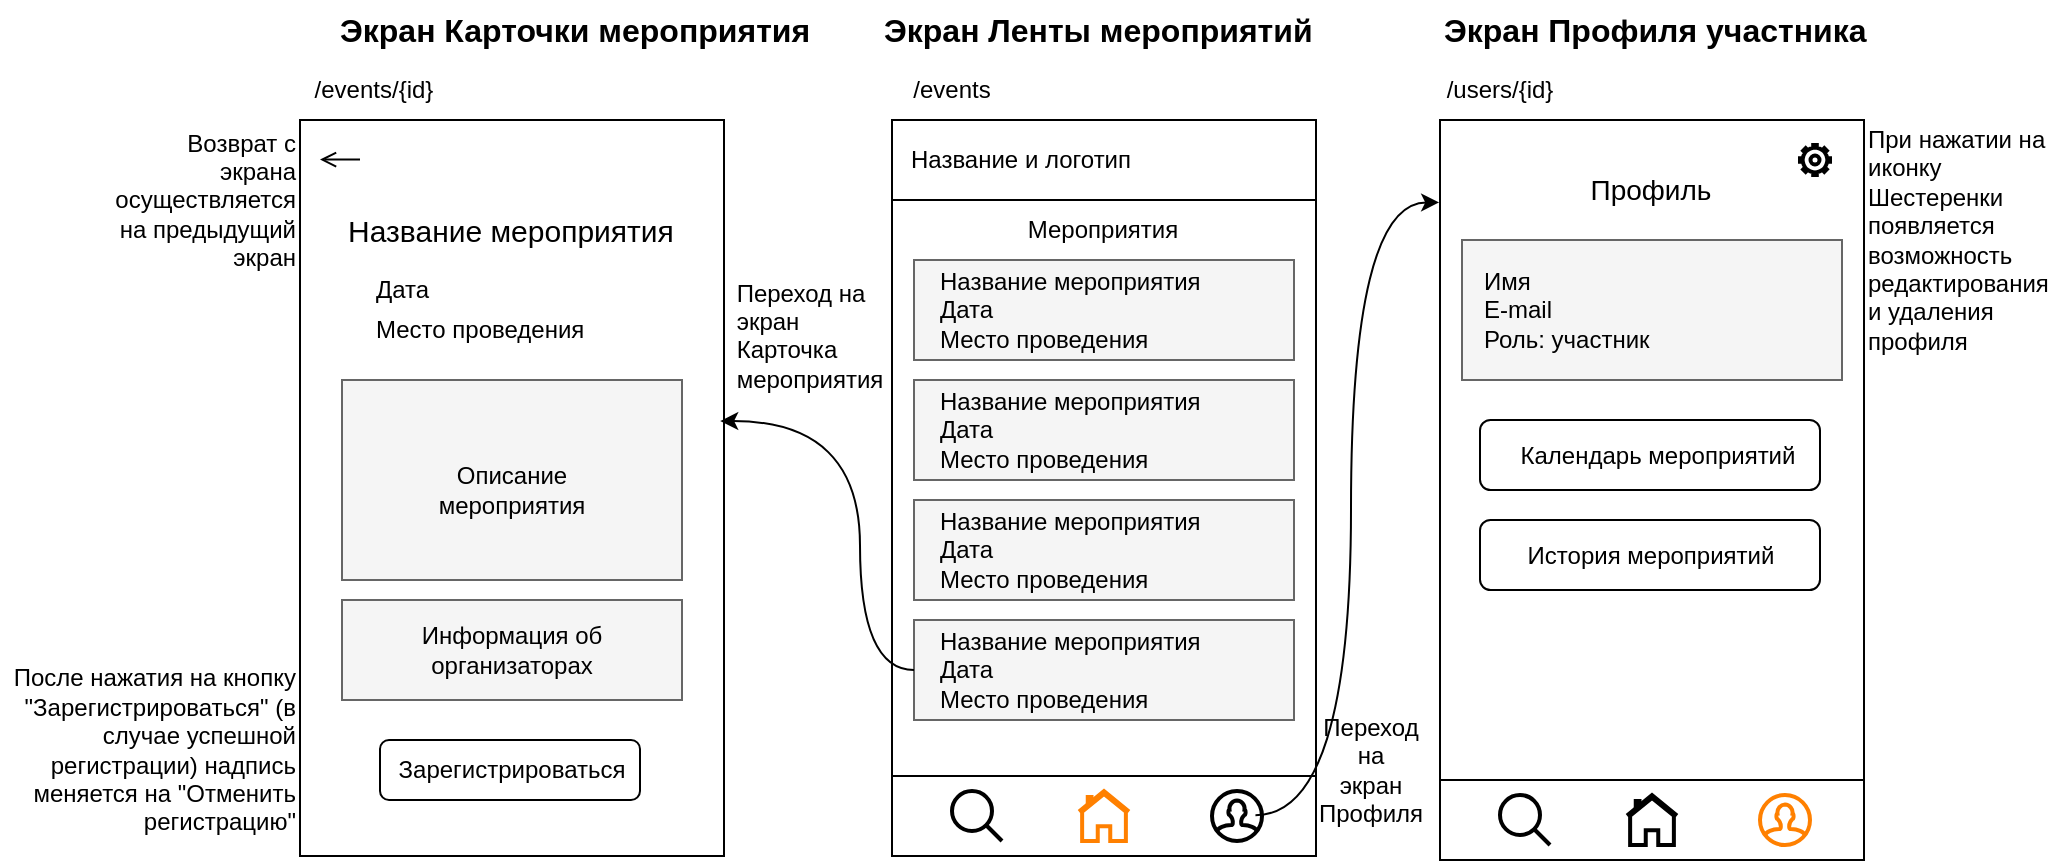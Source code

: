 <mxfile>
    <diagram id="tnScOSjKDVJIDMYRz4AX" name="Страница — 1">
        <mxGraphModel dx="1364" dy="350" grid="1" gridSize="10" guides="1" tooltips="1" connect="1" arrows="1" fold="1" page="1" pageScale="1" pageWidth="850" pageHeight="1100" math="0" shadow="0">
            <root>
                <mxCell id="0"/>
                <mxCell id="1" parent="0"/>
                <mxCell id="210" value="" style="rounded=0;whiteSpace=wrap;html=1;imageHeight=24;" parent="1" vertex="1">
                    <mxGeometry x="316" y="90" width="212" height="368" as="geometry"/>
                </mxCell>
                <mxCell id="211" value="" style="rounded=0;whiteSpace=wrap;html=1;" parent="1" vertex="1">
                    <mxGeometry x="316" y="90" width="212" height="40" as="geometry"/>
                </mxCell>
                <mxCell id="212" value="" style="rounded=0;whiteSpace=wrap;html=1;imageHeight=24;" parent="1" vertex="1">
                    <mxGeometry x="20" y="90" width="212" height="368" as="geometry"/>
                </mxCell>
                <mxCell id="213" value="" style="rounded=0;whiteSpace=wrap;html=1;imageHeight=24;" parent="1" vertex="1">
                    <mxGeometry x="590" y="90" width="212" height="368" as="geometry"/>
                </mxCell>
                <mxCell id="214" value="" style="rounded=0;whiteSpace=wrap;html=1;fillColor=#f5f5f5;fontColor=#333333;strokeColor=#666666;" parent="1" vertex="1">
                    <mxGeometry x="327" y="160" width="190" height="50" as="geometry"/>
                </mxCell>
                <mxCell id="215" value="" style="rounded=0;whiteSpace=wrap;html=1;fillColor=#f5f5f5;fontColor=#333333;strokeColor=#666666;" parent="1" vertex="1">
                    <mxGeometry x="327" y="220" width="190" height="50" as="geometry"/>
                </mxCell>
                <mxCell id="216" value="" style="rounded=0;whiteSpace=wrap;html=1;fillColor=#f5f5f5;fontColor=#333333;strokeColor=#666666;" parent="1" vertex="1">
                    <mxGeometry x="327" y="280" width="190" height="50" as="geometry"/>
                </mxCell>
                <mxCell id="217" value="" style="group" parent="1" vertex="1" connectable="0">
                    <mxGeometry x="316" y="418" width="212" height="40" as="geometry"/>
                </mxCell>
                <mxCell id="218" value="" style="rounded=0;whiteSpace=wrap;html=1;" parent="217" vertex="1">
                    <mxGeometry width="212" height="40" as="geometry"/>
                </mxCell>
                <mxCell id="219" value="" style="html=1;verticalLabelPosition=bottom;align=center;labelBackgroundColor=#ffffff;verticalAlign=top;strokeWidth=2;strokeColor=#000000;shadow=0;dashed=0;shape=mxgraph.ios7.icons.user;" parent="217" vertex="1">
                    <mxGeometry x="160" y="7.5" width="25" height="25" as="geometry"/>
                </mxCell>
                <mxCell id="220" value="" style="html=1;verticalLabelPosition=bottom;align=center;labelBackgroundColor=#ffffff;verticalAlign=top;strokeWidth=2;strokeColor=#000000;shadow=0;dashed=0;shape=mxgraph.ios7.icons.looking_glass;" parent="217" vertex="1">
                    <mxGeometry x="30" y="7.5" width="25" height="25" as="geometry"/>
                </mxCell>
                <mxCell id="221" value="" style="html=1;verticalLabelPosition=bottom;align=center;labelBackgroundColor=#ffffff;verticalAlign=top;strokeWidth=2;strokeColor=#ff8000;shadow=0;dashed=0;shape=mxgraph.ios7.icons.home;" parent="217" vertex="1">
                    <mxGeometry x="93.5" y="7.5" width="25" height="25" as="geometry"/>
                </mxCell>
                <mxCell id="222" value="" style="group" parent="1" vertex="1" connectable="0">
                    <mxGeometry x="590" y="420" width="212" height="40" as="geometry"/>
                </mxCell>
                <mxCell id="223" value="" style="rounded=0;whiteSpace=wrap;html=1;" parent="222" vertex="1">
                    <mxGeometry width="212" height="40" as="geometry"/>
                </mxCell>
                <mxCell id="224" value="" style="html=1;verticalLabelPosition=bottom;align=center;labelBackgroundColor=#ffffff;verticalAlign=top;strokeWidth=2;strokeColor=#ff8000;shadow=0;dashed=0;shape=mxgraph.ios7.icons.user;" parent="222" vertex="1">
                    <mxGeometry x="160" y="7.5" width="25" height="25" as="geometry"/>
                </mxCell>
                <mxCell id="225" value="" style="html=1;verticalLabelPosition=bottom;align=center;labelBackgroundColor=#ffffff;verticalAlign=top;strokeWidth=2;strokeColor=#000000;shadow=0;dashed=0;shape=mxgraph.ios7.icons.looking_glass;" parent="222" vertex="1">
                    <mxGeometry x="30" y="7.5" width="25" height="25" as="geometry"/>
                </mxCell>
                <mxCell id="226" value="" style="html=1;verticalLabelPosition=bottom;align=center;labelBackgroundColor=#ffffff;verticalAlign=top;strokeWidth=2;strokeColor=#000000;shadow=0;dashed=0;shape=mxgraph.ios7.icons.home;" parent="222" vertex="1">
                    <mxGeometry x="93.5" y="7.5" width="25" height="25" as="geometry"/>
                </mxCell>
                <mxCell id="227" value="" style="rounded=0;whiteSpace=wrap;html=1;fillColor=#f5f5f5;fontColor=#333333;strokeColor=#666666;" parent="1" vertex="1">
                    <mxGeometry x="327" y="340" width="190" height="50" as="geometry"/>
                </mxCell>
                <mxCell id="228" value="Название и логотип" style="text;html=1;align=center;verticalAlign=middle;whiteSpace=wrap;rounded=0;" parent="1" vertex="1">
                    <mxGeometry x="316" y="95" width="129" height="30" as="geometry"/>
                </mxCell>
                <mxCell id="229" value="Мероприятия" style="text;html=1;align=center;verticalAlign=middle;whiteSpace=wrap;rounded=0;" parent="1" vertex="1">
                    <mxGeometry x="356.5" y="130" width="129" height="30" as="geometry"/>
                </mxCell>
                <mxCell id="230" value="&lt;div align=&quot;left&quot;&gt;Название мероприятия&lt;/div&gt;&lt;div align=&quot;left&quot;&gt;Дата&lt;br&gt;Место проведения&lt;br&gt;&lt;/div&gt;" style="text;html=1;align=left;verticalAlign=middle;whiteSpace=wrap;rounded=0;" parent="1" vertex="1">
                    <mxGeometry x="338" y="170" width="158.25" height="30" as="geometry"/>
                </mxCell>
                <mxCell id="231" value="&lt;div align=&quot;left&quot;&gt;Название мероприятия&lt;/div&gt;&lt;div align=&quot;left&quot;&gt;Дата&lt;br&gt;Место проведения&lt;br&gt;&lt;/div&gt;" style="text;html=1;align=left;verticalAlign=middle;whiteSpace=wrap;rounded=0;" parent="1" vertex="1">
                    <mxGeometry x="338" y="230" width="158.25" height="30" as="geometry"/>
                </mxCell>
                <mxCell id="232" value="&lt;div align=&quot;left&quot;&gt;Название мероприятия&lt;/div&gt;&lt;div align=&quot;left&quot;&gt;Дата&lt;br&gt;Место проведения&lt;br&gt;&lt;/div&gt;" style="text;html=1;align=left;verticalAlign=middle;whiteSpace=wrap;rounded=0;" parent="1" vertex="1">
                    <mxGeometry x="338" y="290" width="158.25" height="30" as="geometry"/>
                </mxCell>
                <mxCell id="233" value="&lt;div align=&quot;left&quot;&gt;Название мероприятия&lt;/div&gt;&lt;div align=&quot;left&quot;&gt;Дата&lt;br&gt;Место проведения&lt;br&gt;&lt;/div&gt;" style="text;html=1;align=left;verticalAlign=middle;whiteSpace=wrap;rounded=0;" parent="1" vertex="1">
                    <mxGeometry x="338" y="350" width="158.25" height="30" as="geometry"/>
                </mxCell>
                <mxCell id="234" value="" style="endArrow=open;html=1;rounded=0;endFill=0;" parent="1" edge="1">
                    <mxGeometry width="50" height="50" relative="1" as="geometry">
                        <mxPoint x="50" y="109.81" as="sourcePoint"/>
                        <mxPoint x="30" y="109.81" as="targetPoint"/>
                    </mxGeometry>
                </mxCell>
                <mxCell id="235" value="&lt;div align=&quot;center&quot;&gt;&lt;font style=&quot;font-size: 15px;&quot;&gt;Название мероприятия&lt;/font&gt;&lt;/div&gt;" style="text;html=1;align=center;verticalAlign=middle;whiteSpace=wrap;rounded=0;" parent="1" vertex="1">
                    <mxGeometry x="31" y="130" width="189" height="30" as="geometry"/>
                </mxCell>
                <mxCell id="236" value="Дата" style="text;html=1;align=left;verticalAlign=middle;whiteSpace=wrap;rounded=0;" parent="1" vertex="1">
                    <mxGeometry x="56" y="160" width="140" height="30" as="geometry"/>
                </mxCell>
                <mxCell id="237" value="Место проведения" style="text;html=1;align=left;verticalAlign=middle;whiteSpace=wrap;rounded=0;" parent="1" vertex="1">
                    <mxGeometry x="56" y="180" width="140" height="30" as="geometry"/>
                </mxCell>
                <mxCell id="238" value="" style="group" parent="1" vertex="1" connectable="0">
                    <mxGeometry x="60" y="400" width="130" height="30" as="geometry"/>
                </mxCell>
                <mxCell id="239" value="" style="rounded=1;whiteSpace=wrap;html=1;" parent="238" vertex="1">
                    <mxGeometry width="130" height="30" as="geometry"/>
                </mxCell>
                <mxCell id="240" value="Зарегистрироваться" style="text;html=1;align=center;verticalAlign=middle;whiteSpace=wrap;rounded=0;" parent="238" vertex="1">
                    <mxGeometry x="6" width="120" height="30" as="geometry"/>
                </mxCell>
                <mxCell id="241" value="" style="group" parent="1" vertex="1" connectable="0">
                    <mxGeometry x="41" y="320" width="170" height="50" as="geometry"/>
                </mxCell>
                <mxCell id="242" value="" style="rounded=0;whiteSpace=wrap;html=1;fillColor=#f5f5f5;fontColor=#333333;strokeColor=#666666;" parent="241" vertex="1">
                    <mxGeometry y="10" width="170" height="50" as="geometry"/>
                </mxCell>
                <mxCell id="243" value="Информация об организаторах" style="text;html=1;align=center;verticalAlign=middle;whiteSpace=wrap;rounded=0;" parent="241" vertex="1">
                    <mxGeometry x="30" y="20" width="110" height="30" as="geometry"/>
                </mxCell>
                <mxCell id="244" value="" style="group" parent="1" vertex="1" connectable="0">
                    <mxGeometry x="41" y="220" width="170" height="100" as="geometry"/>
                </mxCell>
                <mxCell id="245" value="" style="rounded=0;whiteSpace=wrap;html=1;fillColor=#f5f5f5;fontColor=#333333;strokeColor=#666666;" parent="244" vertex="1">
                    <mxGeometry width="170" height="100" as="geometry"/>
                </mxCell>
                <mxCell id="246" value="Описание мероприятия" style="text;html=1;align=center;verticalAlign=middle;whiteSpace=wrap;rounded=0;" parent="244" vertex="1">
                    <mxGeometry x="40" y="40" width="90" height="30" as="geometry"/>
                </mxCell>
                <mxCell id="247" value="&lt;font style=&quot;font-size: 14px;&quot;&gt;Профиль&lt;/font&gt;" style="text;html=1;align=center;verticalAlign=middle;whiteSpace=wrap;rounded=0;" parent="1" vertex="1">
                    <mxGeometry x="631" y="110" width="129" height="30" as="geometry"/>
                </mxCell>
                <mxCell id="248" value="" style="group" parent="1" vertex="1" connectable="0">
                    <mxGeometry x="610" y="290" width="170" height="35" as="geometry"/>
                </mxCell>
                <mxCell id="249" value="" style="rounded=1;whiteSpace=wrap;html=1;" parent="248" vertex="1">
                    <mxGeometry width="170" height="35" as="geometry"/>
                </mxCell>
                <mxCell id="250" value="История мероприятий" style="text;html=1;align=center;verticalAlign=middle;whiteSpace=wrap;rounded=0;" parent="248" vertex="1">
                    <mxGeometry x="17.989" y="2.5" width="134.921" height="30" as="geometry"/>
                </mxCell>
                <mxCell id="251" value="" style="group" parent="1" vertex="1" connectable="0">
                    <mxGeometry x="610" y="240" width="170" height="35" as="geometry"/>
                </mxCell>
                <mxCell id="252" value="" style="rounded=1;whiteSpace=wrap;html=1;" parent="251" vertex="1">
                    <mxGeometry width="170" height="35" as="geometry"/>
                </mxCell>
                <mxCell id="253" value="Календарь мероприятий" style="text;html=1;align=center;verticalAlign=middle;whiteSpace=wrap;rounded=0;" parent="251" vertex="1">
                    <mxGeometry x="17.99" y="2.5" width="142.01" height="30" as="geometry"/>
                </mxCell>
                <mxCell id="254" value="" style="group" parent="1" vertex="1" connectable="0">
                    <mxGeometry x="601" y="160" width="190" height="60" as="geometry"/>
                </mxCell>
                <mxCell id="255" value="" style="rounded=0;whiteSpace=wrap;html=1;fillColor=#f5f5f5;fontColor=#333333;strokeColor=#666666;" parent="254" vertex="1">
                    <mxGeometry y="-10" width="190" height="70" as="geometry"/>
                </mxCell>
                <mxCell id="256" value="Имя&lt;br&gt;E-mail&lt;br&gt;Роль: участник" style="text;html=1;align=left;verticalAlign=middle;whiteSpace=wrap;rounded=0;" parent="254" vertex="1">
                    <mxGeometry x="9" width="170" height="50" as="geometry"/>
                </mxCell>
                <mxCell id="257" value="" style="html=1;verticalLabelPosition=bottom;align=center;labelBackgroundColor=#ffffff;verticalAlign=top;strokeWidth=2;strokeColor=#000000;shadow=0;dashed=0;shape=mxgraph.ios7.icons.settings;" parent="1" vertex="1">
                    <mxGeometry x="770" y="102.5" width="15" height="15" as="geometry"/>
                </mxCell>
                <mxCell id="258" value="" style="endArrow=classic;html=1;rounded=0;exitX=0.869;exitY=0.483;exitDx=0;exitDy=0;exitPerimeter=0;entryX=-0.002;entryY=0.112;entryDx=0;entryDy=0;entryPerimeter=0;edgeStyle=orthogonalEdgeStyle;curved=1;" parent="1" source="219" target="213" edge="1">
                    <mxGeometry width="50" height="50" relative="1" as="geometry">
                        <mxPoint x="460" y="312" as="sourcePoint"/>
                        <mxPoint x="510" y="262" as="targetPoint"/>
                    </mxGeometry>
                </mxCell>
                <mxCell id="259" value="" style="endArrow=classic;html=1;rounded=0;entryX=0.991;entryY=0.409;entryDx=0;entryDy=0;edgeStyle=orthogonalEdgeStyle;curved=1;entryPerimeter=0;exitX=0;exitY=0.5;exitDx=0;exitDy=0;" parent="1" source="227" target="212" edge="1">
                    <mxGeometry width="50" height="50" relative="1" as="geometry">
                        <mxPoint x="360" y="450" as="sourcePoint"/>
                        <mxPoint x="262" y="192" as="targetPoint"/>
                        <Array as="points">
                            <mxPoint x="300" y="365"/>
                            <mxPoint x="300" y="241"/>
                        </Array>
                    </mxGeometry>
                </mxCell>
                <mxCell id="260" value="Возврат с экрана осуществляется на предыдущий экран" style="text;html=1;align=right;verticalAlign=middle;whiteSpace=wrap;rounded=0;" parent="1" vertex="1">
                    <mxGeometry x="-70" y="90" width="90" height="80" as="geometry"/>
                </mxCell>
                <mxCell id="261" value="&lt;div&gt;Переход&lt;/div&gt;&lt;div&gt;на&lt;/div&gt;&lt;div&gt;экран&lt;/div&gt;&lt;div&gt;Профиля&lt;br&gt;&lt;/div&gt;" style="text;html=1;align=center;verticalAlign=middle;resizable=0;points=[];autosize=1;strokeColor=none;fillColor=none;" parent="1" vertex="1">
                    <mxGeometry x="520" y="380" width="70" height="70" as="geometry"/>
                </mxCell>
                <mxCell id="262" value="/events" style="text;html=1;align=center;verticalAlign=middle;whiteSpace=wrap;rounded=0;" parent="1" vertex="1">
                    <mxGeometry x="316" y="60" width="60" height="30" as="geometry"/>
                </mxCell>
                <mxCell id="263" value="/users/{id}" style="text;html=1;align=center;verticalAlign=middle;whiteSpace=wrap;rounded=0;" parent="1" vertex="1">
                    <mxGeometry x="590" y="60" width="60" height="30" as="geometry"/>
                </mxCell>
                <mxCell id="264" value="/events/{id}" style="text;html=1;align=center;verticalAlign=middle;whiteSpace=wrap;rounded=0;" parent="1" vertex="1">
                    <mxGeometry x="20" y="60" width="74" height="30" as="geometry"/>
                </mxCell>
                <mxCell id="265" value="&lt;div align=&quot;left&quot;&gt;&lt;b&gt;&lt;font style=&quot;font-size: 16px;&quot;&gt;Экран Ленты мероприятий&lt;br&gt;&lt;/font&gt;&lt;/b&gt;&lt;/div&gt;" style="text;html=1;align=left;verticalAlign=middle;whiteSpace=wrap;rounded=0;" parent="1" vertex="1">
                    <mxGeometry x="310" y="30" width="224" height="30" as="geometry"/>
                </mxCell>
                <mxCell id="266" value="&lt;div align=&quot;left&quot;&gt;&lt;b&gt;&lt;font style=&quot;font-size: 16px;&quot;&gt;Экран Профиля участника&lt;br&gt;&lt;/font&gt;&lt;/b&gt;&lt;/div&gt;" style="text;html=1;align=left;verticalAlign=middle;whiteSpace=wrap;rounded=0;" parent="1" vertex="1">
                    <mxGeometry x="590" y="30" width="224" height="30" as="geometry"/>
                </mxCell>
                <mxCell id="267" value="&lt;div align=&quot;left&quot;&gt;&lt;b&gt;&lt;font style=&quot;font-size: 16px;&quot;&gt;Экран Карточки мероприятия&lt;br&gt;&lt;/font&gt;&lt;/b&gt;&lt;/div&gt;" style="text;html=1;align=left;verticalAlign=middle;whiteSpace=wrap;rounded=0;" parent="1" vertex="1">
                    <mxGeometry x="38" y="30" width="256" height="30" as="geometry"/>
                </mxCell>
                <mxCell id="268" value="&#10;&lt;div align=&quot;left&quot;&gt;Переход на экран&lt;/div&gt;&lt;div align=&quot;left&quot;&gt;Карточка мероприятия&lt;br&gt;&lt;/div&gt;&#10;&#10;" style="text;html=1;align=center;verticalAlign=middle;whiteSpace=wrap;rounded=0;" parent="1" vertex="1">
                    <mxGeometry x="250" y="190" width="50" height="30" as="geometry"/>
                </mxCell>
                <mxCell id="269" value="&lt;div align=&quot;right&quot;&gt;После нажатия на кнопку &quot;Зарегистрироваться&quot; (в случае успешной регистрации) надпись меняется на &quot;Отменить регистрацию&quot;&lt;/div&gt;" style="text;html=1;align=right;verticalAlign=middle;whiteSpace=wrap;rounded=0;" parent="1" vertex="1">
                    <mxGeometry x="-130" y="360" width="150" height="90" as="geometry"/>
                </mxCell>
                <mxCell id="270" value="&lt;div align=&quot;left&quot;&gt;При нажатии на иконку Шестеренки появляется возможность редактирования и удаления профиля&lt;/div&gt;" style="text;html=1;align=left;verticalAlign=middle;whiteSpace=wrap;rounded=0;" parent="1" vertex="1">
                    <mxGeometry x="802" y="90" width="98" height="120" as="geometry"/>
                </mxCell>
            </root>
        </mxGraphModel>
    </diagram>
</mxfile>